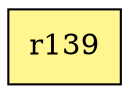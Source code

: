 digraph G {
rankdir=BT;ranksep="2.0";
"r139" [shape=record,fillcolor=khaki1,style=filled,label="{r139}"];
}